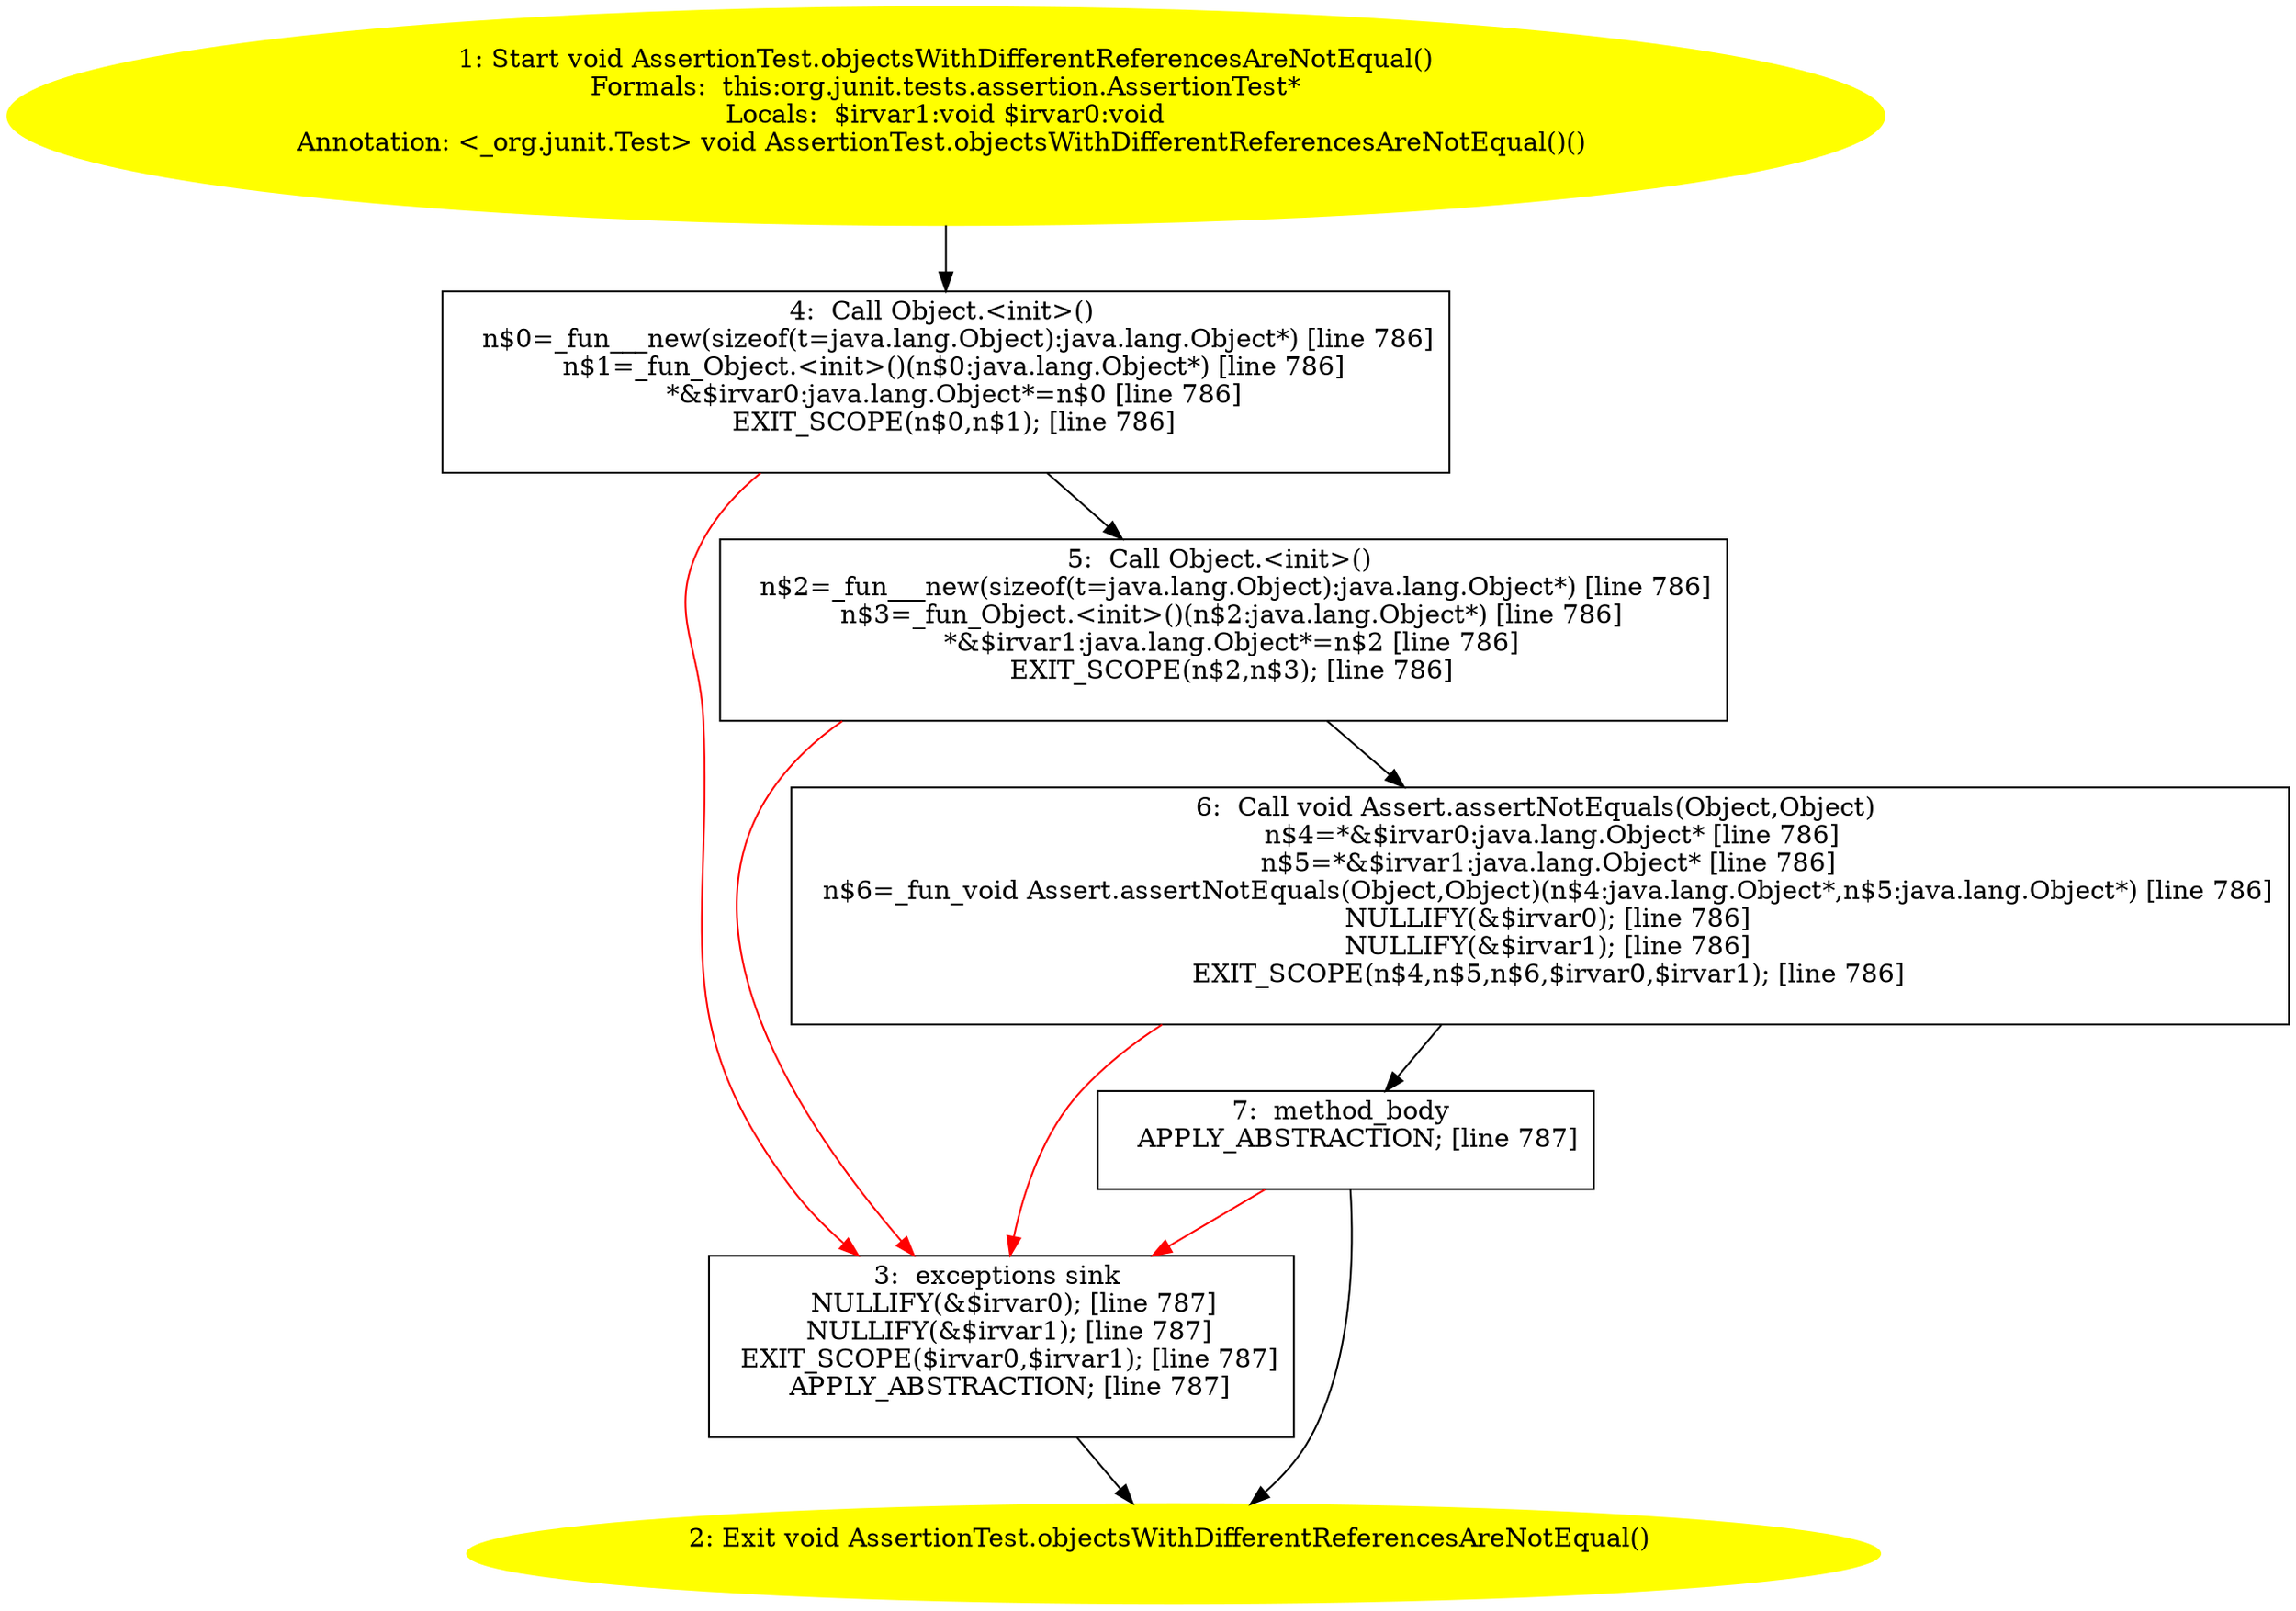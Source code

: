 /* @generated */
digraph cfg {
"org.junit.tests.assertion.AssertionTest.objectsWithDifferentReferencesAreNotEqual():void.d8a71c3e9275bdc8f1fa0656a67e0f21_1" [label="1: Start void AssertionTest.objectsWithDifferentReferencesAreNotEqual()\nFormals:  this:org.junit.tests.assertion.AssertionTest*\nLocals:  $irvar1:void $irvar0:void\nAnnotation: <_org.junit.Test> void AssertionTest.objectsWithDifferentReferencesAreNotEqual()() \n  " color=yellow style=filled]
	

	 "org.junit.tests.assertion.AssertionTest.objectsWithDifferentReferencesAreNotEqual():void.d8a71c3e9275bdc8f1fa0656a67e0f21_1" -> "org.junit.tests.assertion.AssertionTest.objectsWithDifferentReferencesAreNotEqual():void.d8a71c3e9275bdc8f1fa0656a67e0f21_4" ;
"org.junit.tests.assertion.AssertionTest.objectsWithDifferentReferencesAreNotEqual():void.d8a71c3e9275bdc8f1fa0656a67e0f21_2" [label="2: Exit void AssertionTest.objectsWithDifferentReferencesAreNotEqual() \n  " color=yellow style=filled]
	

"org.junit.tests.assertion.AssertionTest.objectsWithDifferentReferencesAreNotEqual():void.d8a71c3e9275bdc8f1fa0656a67e0f21_3" [label="3:  exceptions sink \n   NULLIFY(&$irvar0); [line 787]\n  NULLIFY(&$irvar1); [line 787]\n  EXIT_SCOPE($irvar0,$irvar1); [line 787]\n  APPLY_ABSTRACTION; [line 787]\n " shape="box"]
	

	 "org.junit.tests.assertion.AssertionTest.objectsWithDifferentReferencesAreNotEqual():void.d8a71c3e9275bdc8f1fa0656a67e0f21_3" -> "org.junit.tests.assertion.AssertionTest.objectsWithDifferentReferencesAreNotEqual():void.d8a71c3e9275bdc8f1fa0656a67e0f21_2" ;
"org.junit.tests.assertion.AssertionTest.objectsWithDifferentReferencesAreNotEqual():void.d8a71c3e9275bdc8f1fa0656a67e0f21_4" [label="4:  Call Object.<init>() \n   n$0=_fun___new(sizeof(t=java.lang.Object):java.lang.Object*) [line 786]\n  n$1=_fun_Object.<init>()(n$0:java.lang.Object*) [line 786]\n  *&$irvar0:java.lang.Object*=n$0 [line 786]\n  EXIT_SCOPE(n$0,n$1); [line 786]\n " shape="box"]
	

	 "org.junit.tests.assertion.AssertionTest.objectsWithDifferentReferencesAreNotEqual():void.d8a71c3e9275bdc8f1fa0656a67e0f21_4" -> "org.junit.tests.assertion.AssertionTest.objectsWithDifferentReferencesAreNotEqual():void.d8a71c3e9275bdc8f1fa0656a67e0f21_5" ;
	 "org.junit.tests.assertion.AssertionTest.objectsWithDifferentReferencesAreNotEqual():void.d8a71c3e9275bdc8f1fa0656a67e0f21_4" -> "org.junit.tests.assertion.AssertionTest.objectsWithDifferentReferencesAreNotEqual():void.d8a71c3e9275bdc8f1fa0656a67e0f21_3" [color="red" ];
"org.junit.tests.assertion.AssertionTest.objectsWithDifferentReferencesAreNotEqual():void.d8a71c3e9275bdc8f1fa0656a67e0f21_5" [label="5:  Call Object.<init>() \n   n$2=_fun___new(sizeof(t=java.lang.Object):java.lang.Object*) [line 786]\n  n$3=_fun_Object.<init>()(n$2:java.lang.Object*) [line 786]\n  *&$irvar1:java.lang.Object*=n$2 [line 786]\n  EXIT_SCOPE(n$2,n$3); [line 786]\n " shape="box"]
	

	 "org.junit.tests.assertion.AssertionTest.objectsWithDifferentReferencesAreNotEqual():void.d8a71c3e9275bdc8f1fa0656a67e0f21_5" -> "org.junit.tests.assertion.AssertionTest.objectsWithDifferentReferencesAreNotEqual():void.d8a71c3e9275bdc8f1fa0656a67e0f21_6" ;
	 "org.junit.tests.assertion.AssertionTest.objectsWithDifferentReferencesAreNotEqual():void.d8a71c3e9275bdc8f1fa0656a67e0f21_5" -> "org.junit.tests.assertion.AssertionTest.objectsWithDifferentReferencesAreNotEqual():void.d8a71c3e9275bdc8f1fa0656a67e0f21_3" [color="red" ];
"org.junit.tests.assertion.AssertionTest.objectsWithDifferentReferencesAreNotEqual():void.d8a71c3e9275bdc8f1fa0656a67e0f21_6" [label="6:  Call void Assert.assertNotEquals(Object,Object) \n   n$4=*&$irvar0:java.lang.Object* [line 786]\n  n$5=*&$irvar1:java.lang.Object* [line 786]\n  n$6=_fun_void Assert.assertNotEquals(Object,Object)(n$4:java.lang.Object*,n$5:java.lang.Object*) [line 786]\n  NULLIFY(&$irvar0); [line 786]\n  NULLIFY(&$irvar1); [line 786]\n  EXIT_SCOPE(n$4,n$5,n$6,$irvar0,$irvar1); [line 786]\n " shape="box"]
	

	 "org.junit.tests.assertion.AssertionTest.objectsWithDifferentReferencesAreNotEqual():void.d8a71c3e9275bdc8f1fa0656a67e0f21_6" -> "org.junit.tests.assertion.AssertionTest.objectsWithDifferentReferencesAreNotEqual():void.d8a71c3e9275bdc8f1fa0656a67e0f21_7" ;
	 "org.junit.tests.assertion.AssertionTest.objectsWithDifferentReferencesAreNotEqual():void.d8a71c3e9275bdc8f1fa0656a67e0f21_6" -> "org.junit.tests.assertion.AssertionTest.objectsWithDifferentReferencesAreNotEqual():void.d8a71c3e9275bdc8f1fa0656a67e0f21_3" [color="red" ];
"org.junit.tests.assertion.AssertionTest.objectsWithDifferentReferencesAreNotEqual():void.d8a71c3e9275bdc8f1fa0656a67e0f21_7" [label="7:  method_body \n   APPLY_ABSTRACTION; [line 787]\n " shape="box"]
	

	 "org.junit.tests.assertion.AssertionTest.objectsWithDifferentReferencesAreNotEqual():void.d8a71c3e9275bdc8f1fa0656a67e0f21_7" -> "org.junit.tests.assertion.AssertionTest.objectsWithDifferentReferencesAreNotEqual():void.d8a71c3e9275bdc8f1fa0656a67e0f21_2" ;
	 "org.junit.tests.assertion.AssertionTest.objectsWithDifferentReferencesAreNotEqual():void.d8a71c3e9275bdc8f1fa0656a67e0f21_7" -> "org.junit.tests.assertion.AssertionTest.objectsWithDifferentReferencesAreNotEqual():void.d8a71c3e9275bdc8f1fa0656a67e0f21_3" [color="red" ];
}
